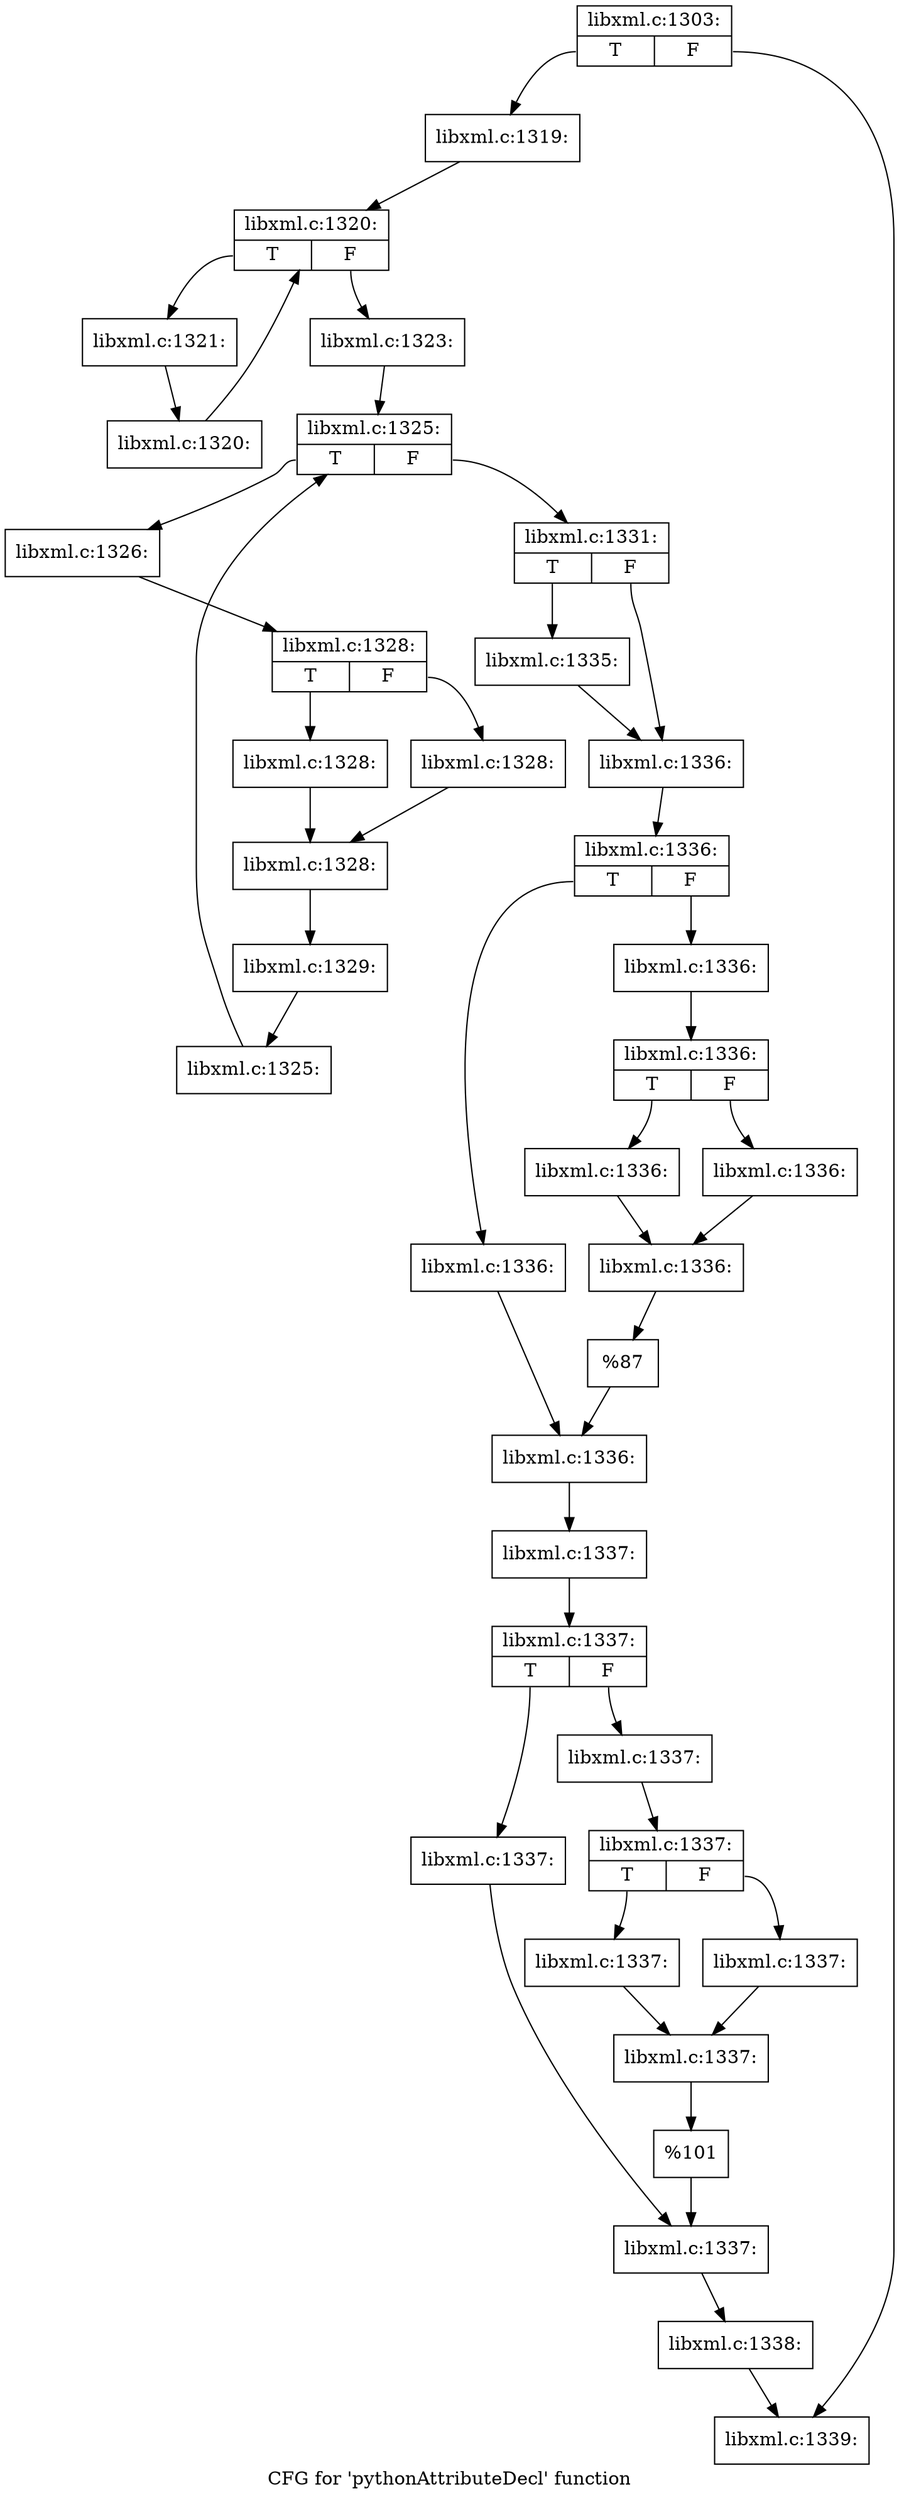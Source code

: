 digraph "CFG for 'pythonAttributeDecl' function" {
	label="CFG for 'pythonAttributeDecl' function";

	Node0x5443610 [shape=record,label="{libxml.c:1303:|{<s0>T|<s1>F}}"];
	Node0x5443610:s0 -> Node0x52fc8f0;
	Node0x5443610:s1 -> Node0x52fc940;
	Node0x52fc8f0 [shape=record,label="{libxml.c:1319:}"];
	Node0x52fc8f0 -> Node0x52fd490;
	Node0x52fd490 [shape=record,label="{libxml.c:1320:|{<s0>T|<s1>F}}"];
	Node0x52fd490:s0 -> Node0x52fd770;
	Node0x52fd490:s1 -> Node0x52fd290;
	Node0x52fd770 [shape=record,label="{libxml.c:1321:}"];
	Node0x52fd770 -> Node0x52fd6e0;
	Node0x52fd6e0 [shape=record,label="{libxml.c:1320:}"];
	Node0x52fd6e0 -> Node0x52fd490;
	Node0x52fd290 [shape=record,label="{libxml.c:1323:}"];
	Node0x52fd290 -> Node0x544cec0;
	Node0x544cec0 [shape=record,label="{libxml.c:1325:|{<s0>T|<s1>F}}"];
	Node0x544cec0:s0 -> Node0x544d2e0;
	Node0x544cec0:s1 -> Node0x544cb90;
	Node0x544d2e0 [shape=record,label="{libxml.c:1326:}"];
	Node0x544d2e0 -> Node0x52dd550;
	Node0x52dd550 [shape=record,label="{libxml.c:1328:|{<s0>T|<s1>F}}"];
	Node0x52dd550:s0 -> Node0x52dd8d0;
	Node0x52dd550:s1 -> Node0x52dd970;
	Node0x52dd8d0 [shape=record,label="{libxml.c:1328:}"];
	Node0x52dd8d0 -> Node0x52dd920;
	Node0x52dd970 [shape=record,label="{libxml.c:1328:}"];
	Node0x52dd970 -> Node0x52dd920;
	Node0x52dd920 [shape=record,label="{libxml.c:1328:}"];
	Node0x52dd920 -> Node0x544e800;
	Node0x544e800 [shape=record,label="{libxml.c:1329:}"];
	Node0x544e800 -> Node0x544ce70;
	Node0x544ce70 [shape=record,label="{libxml.c:1325:}"];
	Node0x544ce70 -> Node0x544cec0;
	Node0x544cb90 [shape=record,label="{libxml.c:1331:|{<s0>T|<s1>F}}"];
	Node0x544cb90:s0 -> Node0x52dd5a0;
	Node0x544cb90:s1 -> Node0x52df5f0;
	Node0x52dd5a0 [shape=record,label="{libxml.c:1335:}"];
	Node0x52dd5a0 -> Node0x52df5f0;
	Node0x52df5f0 [shape=record,label="{libxml.c:1336:}"];
	Node0x52df5f0 -> Node0x52dfb40;
	Node0x52dfb40 [shape=record,label="{libxml.c:1336:|{<s0>T|<s1>F}}"];
	Node0x52dfb40:s0 -> Node0x52dfd20;
	Node0x52dfb40:s1 -> Node0x52dfdc0;
	Node0x52dfd20 [shape=record,label="{libxml.c:1336:}"];
	Node0x52dfd20 -> Node0x52dfd70;
	Node0x52dfdc0 [shape=record,label="{libxml.c:1336:}"];
	Node0x52dfdc0 -> Node0x5452980;
	Node0x5452980 [shape=record,label="{libxml.c:1336:|{<s0>T|<s1>F}}"];
	Node0x5452980:s0 -> Node0x52dfc10;
	Node0x5452980:s1 -> Node0x51d7480;
	Node0x52dfc10 [shape=record,label="{libxml.c:1336:}"];
	Node0x52dfc10 -> Node0x54529d0;
	Node0x51d7480 [shape=record,label="{libxml.c:1336:}"];
	Node0x51d7480 -> Node0x54529d0;
	Node0x54529d0 [shape=record,label="{libxml.c:1336:}"];
	Node0x54529d0 -> Node0x54528e0;
	Node0x54528e0 [shape=record,label="{%87}"];
	Node0x54528e0 -> Node0x52dfd70;
	Node0x52dfd70 [shape=record,label="{libxml.c:1336:}"];
	Node0x52dfd70 -> Node0x52dfaa0;
	Node0x52dfaa0 [shape=record,label="{libxml.c:1337:}"];
	Node0x52dfaa0 -> Node0x51d7e50;
	Node0x51d7e50 [shape=record,label="{libxml.c:1337:|{<s0>T|<s1>F}}"];
	Node0x51d7e50:s0 -> Node0x51d8010;
	Node0x51d7e50:s1 -> Node0x51d80b0;
	Node0x51d8010 [shape=record,label="{libxml.c:1337:}"];
	Node0x51d8010 -> Node0x51d8060;
	Node0x51d80b0 [shape=record,label="{libxml.c:1337:}"];
	Node0x51d80b0 -> Node0x51d8350;
	Node0x51d8350 [shape=record,label="{libxml.c:1337:|{<s0>T|<s1>F}}"];
	Node0x51d8350:s0 -> Node0x5454ba0;
	Node0x51d8350:s1 -> Node0x5454c40;
	Node0x5454ba0 [shape=record,label="{libxml.c:1337:}"];
	Node0x5454ba0 -> Node0x5454bf0;
	Node0x5454c40 [shape=record,label="{libxml.c:1337:}"];
	Node0x5454c40 -> Node0x5454bf0;
	Node0x5454bf0 [shape=record,label="{libxml.c:1337:}"];
	Node0x5454bf0 -> Node0x51d82b0;
	Node0x51d82b0 [shape=record,label="{%101}"];
	Node0x51d82b0 -> Node0x51d8060;
	Node0x51d8060 [shape=record,label="{libxml.c:1337:}"];
	Node0x51d8060 -> Node0x52dfaf0;
	Node0x52dfaf0 [shape=record,label="{libxml.c:1338:}"];
	Node0x52dfaf0 -> Node0x52fc940;
	Node0x52fc940 [shape=record,label="{libxml.c:1339:}"];
}
